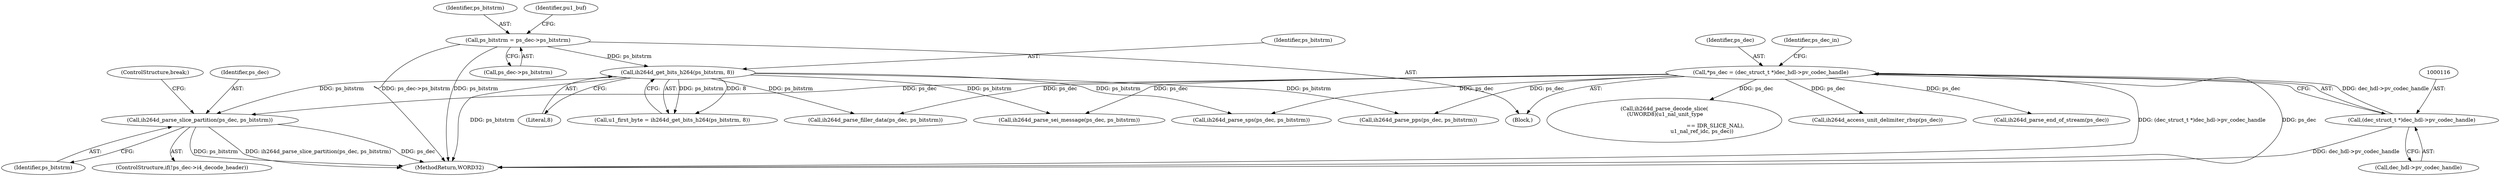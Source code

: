 digraph "0_Android_0b23c81c3dd9ec38f7e6806a3955fed1925541a0_0@pointer" {
"1000220" [label="(Call,ih264d_parse_slice_partition(ps_dec, ps_bitstrm))"];
"1000113" [label="(Call,*ps_dec = (dec_struct_t *)dec_hdl->pv_codec_handle)"];
"1000115" [label="(Call,(dec_struct_t *)dec_hdl->pv_codec_handle)"];
"1000166" [label="(Call,ih264d_get_bits_h264(ps_bitstrm, 8))"];
"1000141" [label="(Call,ps_bitstrm = ps_dec->ps_bitstrm)"];
"1000142" [label="(Identifier,ps_bitstrm)"];
"1000113" [label="(Call,*ps_dec = (dec_struct_t *)dec_hdl->pv_codec_handle)"];
"1000114" [label="(Identifier,ps_dec)"];
"1000387" [label="(Call,ih264d_parse_end_of_stream(ps_dec))"];
"1000408" [label="(MethodReturn,WORD32)"];
"1000307" [label="(Call,ih264d_parse_sei_message(ps_dec, ps_bitstrm))"];
"1000167" [label="(Identifier,ps_bitstrm)"];
"1000143" [label="(Call,ps_dec->ps_bitstrm)"];
"1000122" [label="(Identifier,ps_dec_in)"];
"1000115" [label="(Call,(dec_struct_t *)dec_hdl->pv_codec_handle)"];
"1000220" [label="(Call,ih264d_parse_slice_partition(ps_dec, ps_bitstrm))"];
"1000147" [label="(Identifier,pu1_buf)"];
"1000117" [label="(Call,dec_hdl->pv_codec_handle)"];
"1000141" [label="(Call,ps_bitstrm = ps_dec->ps_bitstrm)"];
"1000110" [label="(Block,)"];
"1000215" [label="(ControlStructure,if(!ps_dec->i4_decode_header))"];
"1000252" [label="(Call,ih264d_parse_decode_slice(\n (UWORD8)(u1_nal_unit_type\n\n                                                             == IDR_SLICE_NAL),\n                                             u1_nal_ref_idc, ps_dec))"];
"1000352" [label="(Call,ih264d_parse_pps(ps_dec, ps_bitstrm))"];
"1000168" [label="(Literal,8)"];
"1000166" [label="(Call,ih264d_get_bits_h264(ps_bitstrm, 8))"];
"1000222" [label="(Identifier,ps_bitstrm)"];
"1000223" [label="(ControlStructure,break;)"];
"1000327" [label="(Call,ih264d_parse_sps(ps_dec, ps_bitstrm))"];
"1000164" [label="(Call,u1_first_byte = ih264d_get_bits_h264(ps_bitstrm, 8))"];
"1000397" [label="(Call,ih264d_parse_filler_data(ps_dec, ps_bitstrm))"];
"1000377" [label="(Call,ih264d_access_unit_delimiter_rbsp(ps_dec))"];
"1000221" [label="(Identifier,ps_dec)"];
"1000220" -> "1000215"  [label="AST: "];
"1000220" -> "1000222"  [label="CFG: "];
"1000221" -> "1000220"  [label="AST: "];
"1000222" -> "1000220"  [label="AST: "];
"1000223" -> "1000220"  [label="CFG: "];
"1000220" -> "1000408"  [label="DDG: ps_dec"];
"1000220" -> "1000408"  [label="DDG: ps_bitstrm"];
"1000220" -> "1000408"  [label="DDG: ih264d_parse_slice_partition(ps_dec, ps_bitstrm)"];
"1000113" -> "1000220"  [label="DDG: ps_dec"];
"1000166" -> "1000220"  [label="DDG: ps_bitstrm"];
"1000113" -> "1000110"  [label="AST: "];
"1000113" -> "1000115"  [label="CFG: "];
"1000114" -> "1000113"  [label="AST: "];
"1000115" -> "1000113"  [label="AST: "];
"1000122" -> "1000113"  [label="CFG: "];
"1000113" -> "1000408"  [label="DDG: ps_dec"];
"1000113" -> "1000408"  [label="DDG: (dec_struct_t *)dec_hdl->pv_codec_handle"];
"1000115" -> "1000113"  [label="DDG: dec_hdl->pv_codec_handle"];
"1000113" -> "1000252"  [label="DDG: ps_dec"];
"1000113" -> "1000307"  [label="DDG: ps_dec"];
"1000113" -> "1000327"  [label="DDG: ps_dec"];
"1000113" -> "1000352"  [label="DDG: ps_dec"];
"1000113" -> "1000377"  [label="DDG: ps_dec"];
"1000113" -> "1000387"  [label="DDG: ps_dec"];
"1000113" -> "1000397"  [label="DDG: ps_dec"];
"1000115" -> "1000117"  [label="CFG: "];
"1000116" -> "1000115"  [label="AST: "];
"1000117" -> "1000115"  [label="AST: "];
"1000115" -> "1000408"  [label="DDG: dec_hdl->pv_codec_handle"];
"1000166" -> "1000164"  [label="AST: "];
"1000166" -> "1000168"  [label="CFG: "];
"1000167" -> "1000166"  [label="AST: "];
"1000168" -> "1000166"  [label="AST: "];
"1000164" -> "1000166"  [label="CFG: "];
"1000166" -> "1000408"  [label="DDG: ps_bitstrm"];
"1000166" -> "1000164"  [label="DDG: ps_bitstrm"];
"1000166" -> "1000164"  [label="DDG: 8"];
"1000141" -> "1000166"  [label="DDG: ps_bitstrm"];
"1000166" -> "1000307"  [label="DDG: ps_bitstrm"];
"1000166" -> "1000327"  [label="DDG: ps_bitstrm"];
"1000166" -> "1000352"  [label="DDG: ps_bitstrm"];
"1000166" -> "1000397"  [label="DDG: ps_bitstrm"];
"1000141" -> "1000110"  [label="AST: "];
"1000141" -> "1000143"  [label="CFG: "];
"1000142" -> "1000141"  [label="AST: "];
"1000143" -> "1000141"  [label="AST: "];
"1000147" -> "1000141"  [label="CFG: "];
"1000141" -> "1000408"  [label="DDG: ps_bitstrm"];
"1000141" -> "1000408"  [label="DDG: ps_dec->ps_bitstrm"];
}

